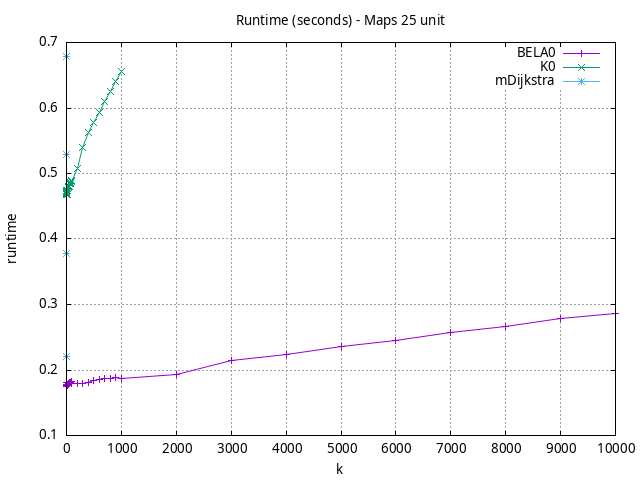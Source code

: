 #!/usr/bin/gnuplot
# -*- coding: utf-8 -*-
#
# results/maps/unit/25/random512-25.brute-force.unit.runtime.gnuplot
#
# Started on 04/03/2024 23:09:00
# Author: Carlos Linares López
set grid
set xlabel "k"
set ylabel "runtime"

set title "Runtime (seconds) - Maps 25 unit"

set terminal png enhanced font "Ariel,10"
set output 'random512-25.brute-force.unit.runtime.png'

plot "-" title "BELA0"      with linesp, "-" title "K0"      with linesp, "-" title "mDijkstra"      with linesp

	1 0.17656377000000004
	2 0.17560354999999997
	3 0.17554568999999998
	4 0.17609636000000006
	5 0.17665042000000003
	6 0.17832494999999998
	7 0.17748968999999998
	8 0.17855087
	9 0.18045744
	10 0.17665458
	20 0.17742659000000002
	30 0.17765931000000001
	40 0.17955001000000004
	50 0.18018255
	60 0.18059595
	70 0.18083862999999997
	80 0.18153786
	90 0.18262256999999998
	100 0.17865894000000002
	200 0.17986962
	300 0.17984258
	400 0.18152720999999997
	500 0.18444687000000004
	600 0.18545259999999997
	700 0.18639629
	800 0.18762267
	900 0.18835622999999996
	1000 0.18633488
	2000 0.19384543999999998
	3000 0.2151532
	4000 0.22435007
	5000 0.23544989999999996
	6000 0.24574118000000003
	7000 0.2570332
	8000 0.26691164
	9000 0.2782098
	10000 0.28607503
end
	1 0.4679866200000001
	2 0.47023238999999994
	3 0.47217156000000005
	4 0.47467555000000006
	5 0.46981565
	6 0.46917248
	7 0.46922655999999996
	8 0.47344507
	9 0.47208937999999995
	10 0.46815270000000003
	20 0.47463404000000003
	30 0.47878815
	40 0.48086871999999997
	50 0.48066176
	60 0.48415715
	70 0.48664132000000004
	80 0.4849475799999999
	90 0.48910933000000006
	100 0.48718855000000005
	200 0.5082741700000001
	300 0.5396831699999999
	400 0.5629801699999999
	500 0.57760253
	600 0.59325133
	700 0.61041113
	800 0.6244513500000001
	900 0.64093761
	1000 0.65507727
end
	1 0.22029395000000002
	2 0.3771342
	3 0.5292952500000001
	4 0.67811632
end
